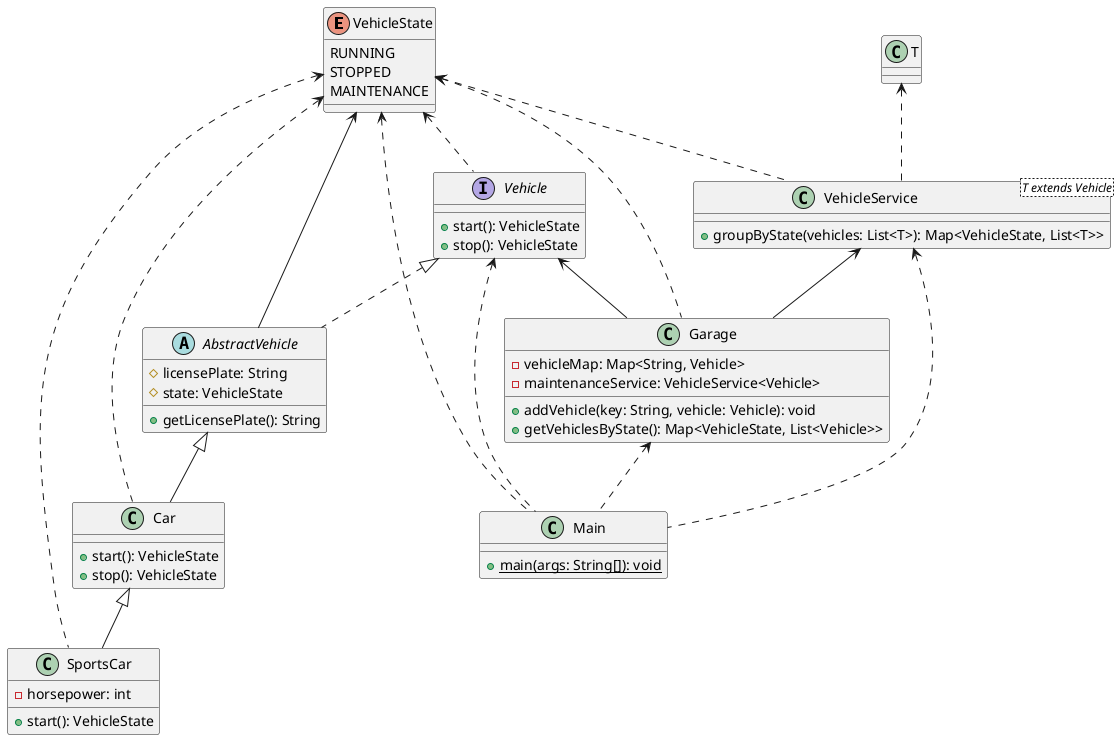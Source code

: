 ' @startuml
' skinparam linetype ortho
' left to right direction
' package diagram
' {
'     class ClassDiagram{}
'     class ClassDiagramGenerator{}
'     class ClassParser{}
'     class SmellAnalyzer{}
' }

' package graph
' {
'     class ClassMap{}
'     class Graph{}
' }

' package model
' {
'     abstract class AbstractClassModel{}
'     abstract class BaseModel{}
'     class ClassModel{}
'     class EnumModel{}
'     class InterFaceModel{}
'     class FieldModel{}
'     class MethodModel{}
' }

' package utils
' {
'     class AnalyzerUtil{}
'     class CommonUtil{}
'     class Factory{}
' }

' AbstractClassModel -|> BaseModel
' ClassModel -|> AbstractClassModel
' EnumModel -|> AbstractClassModel
' InterFaceModel -|> AbstractClassModel
' FieldModel -left|> BaseModel
' MethodModel -|> BaseModel
' AbstractClassModel *-- FieldModel
' AbstractClassModel *-- MethodModel

' Graph --> ClassMap
' SmellAnalyzer --> AnalyzerUtil
' SmellAnalyzer --> Graph
' ClassDiagram -up-> ClassParser
' ClassDiagramGenerator .up.> ClassDiagram
' ClassParser .up.> SmellAnalyzer
' Factory --> AbstractClassModel

' @enduml

@startuml
enum VehicleState {
    RUNNING
    STOPPED
    MAINTENANCE
}
abstract class AbstractVehicle {
    # licensePlate: String
    # state: VehicleState
    + getLicensePlate(): String
}
class Car {
    + start(): VehicleState
    + stop(): VehicleState
}
class SportsCar {
    - horsepower: int
    + start(): VehicleState
}
class Garage {
    - vehicleMap: Map<String, Vehicle>
    - maintenanceService: VehicleService<Vehicle>
    + addVehicle(key: String, vehicle: Vehicle): void
    + getVehiclesByState(): Map<VehicleState, List<Vehicle>>
}
class VehicleService<T extends Vehicle> {
    + groupByState(vehicles: List<T>): Map<VehicleState, List<T>>
}
class Main {
    + {static} main(args: String[]): void
}
interface Vehicle {
    + start(): VehicleState
    + stop(): VehicleState
}
Car <|-- SportsCar
AbstractVehicle <|-- Car
Vehicle <|.. AbstractVehicle
Vehicle <-- Garage
VehicleService <-- Garage
VehicleState <-- AbstractVehicle
VehicleState <.. Vehicle
VehicleState <.. SportsCar
VehicleState <.. Garage
VehicleState <.. Car
VehicleState <.. VehicleService
T <.. VehicleService
Vehicle <.. Main
Garage <.. Main
VehicleState <.. Main
VehicleService <.. Main
@enduml
